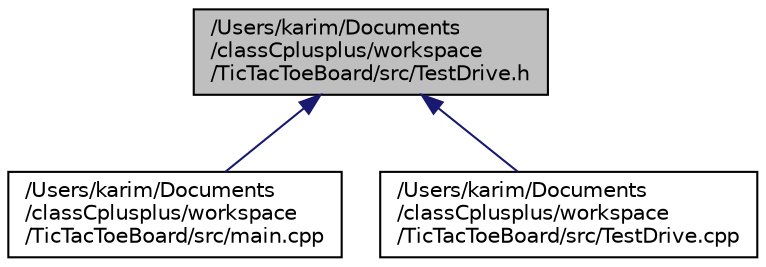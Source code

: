 digraph "/Users/karim/Documents/classCplusplus/workspace/TicTacToeBoard/src/TestDrive.h"
{
  edge [fontname="Helvetica",fontsize="10",labelfontname="Helvetica",labelfontsize="10"];
  node [fontname="Helvetica",fontsize="10",shape=record];
  Node1 [label="/Users/karim/Documents\l/classCplusplus/workspace\l/TicTacToeBoard/src/TestDrive.h",height=0.2,width=0.4,color="black", fillcolor="grey75", style="filled", fontcolor="black"];
  Node1 -> Node2 [dir="back",color="midnightblue",fontsize="10",style="solid",fontname="Helvetica"];
  Node2 [label="/Users/karim/Documents\l/classCplusplus/workspace\l/TicTacToeBoard/src/main.cpp",height=0.2,width=0.4,color="black", fillcolor="white", style="filled",URL="$main_8cpp.html"];
  Node1 -> Node3 [dir="back",color="midnightblue",fontsize="10",style="solid",fontname="Helvetica"];
  Node3 [label="/Users/karim/Documents\l/classCplusplus/workspace\l/TicTacToeBoard/src/TestDrive.cpp",height=0.2,width=0.4,color="black", fillcolor="white", style="filled",URL="$_test_drive_8cpp.html",tooltip="This is my test drive program implentation file. A test for each of the classes is defined in the fun..."];
}
